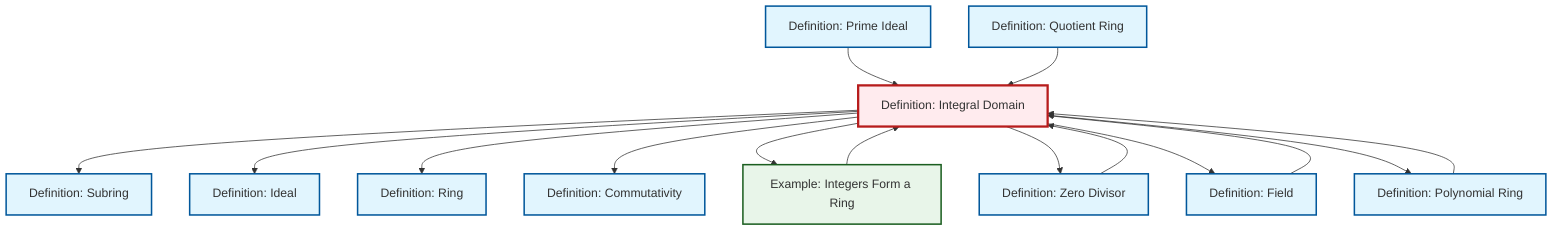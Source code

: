 graph TD
    classDef definition fill:#e1f5fe,stroke:#01579b,stroke-width:2px
    classDef theorem fill:#f3e5f5,stroke:#4a148c,stroke-width:2px
    classDef axiom fill:#fff3e0,stroke:#e65100,stroke-width:2px
    classDef example fill:#e8f5e9,stroke:#1b5e20,stroke-width:2px
    classDef current fill:#ffebee,stroke:#b71c1c,stroke-width:3px
    def-integral-domain["Definition: Integral Domain"]:::definition
    ex-integers-ring["Example: Integers Form a Ring"]:::example
    def-field["Definition: Field"]:::definition
    def-quotient-ring["Definition: Quotient Ring"]:::definition
    def-ideal["Definition: Ideal"]:::definition
    def-polynomial-ring["Definition: Polynomial Ring"]:::definition
    def-ring["Definition: Ring"]:::definition
    def-prime-ideal["Definition: Prime Ideal"]:::definition
    def-commutativity["Definition: Commutativity"]:::definition
    def-subring["Definition: Subring"]:::definition
    def-zero-divisor["Definition: Zero Divisor"]:::definition
    def-integral-domain --> def-subring
    def-field --> def-integral-domain
    def-prime-ideal --> def-integral-domain
    def-integral-domain --> def-ideal
    def-integral-domain --> def-ring
    def-zero-divisor --> def-integral-domain
    def-integral-domain --> def-commutativity
    def-integral-domain --> ex-integers-ring
    ex-integers-ring --> def-integral-domain
    def-polynomial-ring --> def-integral-domain
    def-integral-domain --> def-zero-divisor
    def-quotient-ring --> def-integral-domain
    def-integral-domain --> def-field
    def-integral-domain --> def-polynomial-ring
    class def-integral-domain current